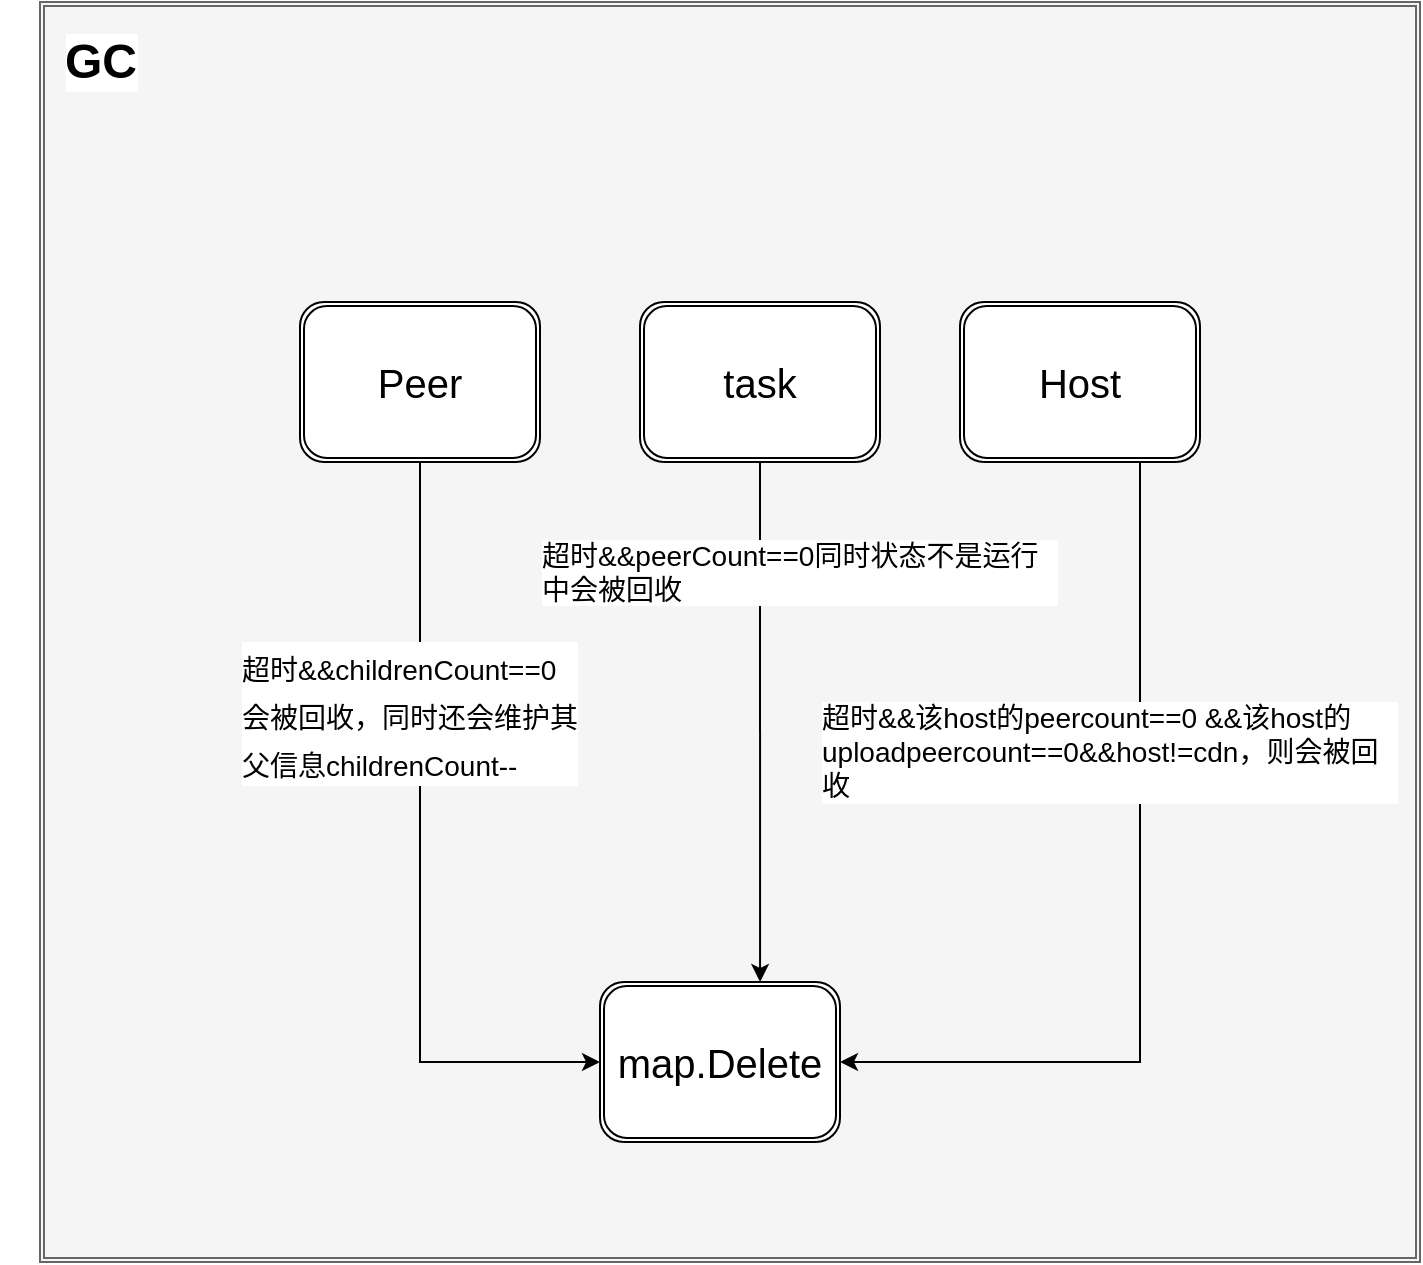 <mxfile version="20.1.3" type="github">
  <diagram id="Mv_iFAbrvYUVFCfJH98E" name="第 1 页">
    <mxGraphModel dx="1426" dy="825" grid="1" gridSize="10" guides="1" tooltips="1" connect="1" arrows="1" fold="1" page="1" pageScale="1" pageWidth="827" pageHeight="1169" math="0" shadow="0">
      <root>
        <mxCell id="0" />
        <mxCell id="1" parent="0" />
        <mxCell id="hxdUNT8O2eYTcMTj0ED9-1" value="" style="shape=ext;double=1;rounded=0;whiteSpace=wrap;html=1;labelBackgroundColor=#FFFFFF;fontFamily=Helvetica;fontSize=14;fontColor=#333333;fillColor=#f5f5f5;strokeColor=#666666;" vertex="1" parent="1">
          <mxGeometry x="70" y="100" width="690" height="630" as="geometry" />
        </mxCell>
        <mxCell id="hxdUNT8O2eYTcMTj0ED9-2" value="GC" style="text;strokeColor=none;fillColor=none;html=1;fontSize=24;fontStyle=1;verticalAlign=middle;align=center;labelBackgroundColor=#FFFFFF;fontFamily=Helvetica;fontColor=#000000;" vertex="1" parent="1">
          <mxGeometry x="50" y="110" width="100" height="40" as="geometry" />
        </mxCell>
        <mxCell id="hxdUNT8O2eYTcMTj0ED9-9" style="edgeStyle=orthogonalEdgeStyle;rounded=0;orthogonalLoop=1;jettySize=auto;html=1;exitX=0.5;exitY=1;exitDx=0;exitDy=0;entryX=0;entryY=0.5;entryDx=0;entryDy=0;fontFamily=Helvetica;fontSize=20;fontColor=#000000;" edge="1" parent="1" source="hxdUNT8O2eYTcMTj0ED9-3" target="hxdUNT8O2eYTcMTj0ED9-8">
          <mxGeometry relative="1" as="geometry" />
        </mxCell>
        <mxCell id="hxdUNT8O2eYTcMTj0ED9-3" value="&lt;font style=&quot;font-size: 20px;&quot;&gt;Peer&lt;/font&gt;" style="shape=ext;double=1;rounded=1;whiteSpace=wrap;html=1;labelBackgroundColor=#FFFFFF;fontFamily=Helvetica;fontSize=14;fontColor=#000000;" vertex="1" parent="1">
          <mxGeometry x="200" y="250" width="120" height="80" as="geometry" />
        </mxCell>
        <mxCell id="hxdUNT8O2eYTcMTj0ED9-11" style="edgeStyle=orthogonalEdgeStyle;rounded=0;orthogonalLoop=1;jettySize=auto;html=1;exitX=0.5;exitY=1;exitDx=0;exitDy=0;entryX=0.667;entryY=0;entryDx=0;entryDy=0;entryPerimeter=0;fontFamily=Helvetica;fontSize=14;fontColor=#000000;" edge="1" parent="1" source="hxdUNT8O2eYTcMTj0ED9-4" target="hxdUNT8O2eYTcMTj0ED9-8">
          <mxGeometry relative="1" as="geometry" />
        </mxCell>
        <mxCell id="hxdUNT8O2eYTcMTj0ED9-4" value="&lt;font style=&quot;font-size: 20px;&quot;&gt;task&lt;/font&gt;" style="shape=ext;double=1;rounded=1;whiteSpace=wrap;html=1;labelBackgroundColor=#FFFFFF;fontFamily=Helvetica;fontSize=14;fontColor=#000000;" vertex="1" parent="1">
          <mxGeometry x="370" y="250" width="120" height="80" as="geometry" />
        </mxCell>
        <mxCell id="hxdUNT8O2eYTcMTj0ED9-16" style="edgeStyle=orthogonalEdgeStyle;rounded=0;orthogonalLoop=1;jettySize=auto;html=1;exitX=0.75;exitY=1;exitDx=0;exitDy=0;entryX=1;entryY=0.5;entryDx=0;entryDy=0;fontFamily=Helvetica;fontSize=14;fontColor=#000000;" edge="1" parent="1" source="hxdUNT8O2eYTcMTj0ED9-5" target="hxdUNT8O2eYTcMTj0ED9-8">
          <mxGeometry relative="1" as="geometry" />
        </mxCell>
        <mxCell id="hxdUNT8O2eYTcMTj0ED9-5" value="&lt;font style=&quot;font-size: 20px;&quot;&gt;Host&lt;/font&gt;" style="shape=ext;double=1;rounded=1;whiteSpace=wrap;html=1;labelBackgroundColor=#FFFFFF;fontFamily=Helvetica;fontSize=14;fontColor=#000000;" vertex="1" parent="1">
          <mxGeometry x="530" y="250" width="120" height="80" as="geometry" />
        </mxCell>
        <mxCell id="hxdUNT8O2eYTcMTj0ED9-8" value="map.Delete" style="shape=ext;double=1;rounded=1;whiteSpace=wrap;html=1;labelBackgroundColor=#FFFFFF;fontFamily=Helvetica;fontSize=20;fontColor=#000000;" vertex="1" parent="1">
          <mxGeometry x="350" y="590" width="120" height="80" as="geometry" />
        </mxCell>
        <mxCell id="hxdUNT8O2eYTcMTj0ED9-10" value="&lt;div style=&quot;text-align: start;&quot; class=&quot;lake-content&quot;&gt;&lt;span class=&quot;ne-text&quot;&gt;&lt;font style=&quot;font-size: 14px;&quot;&gt;超时&amp;amp;&amp;amp;childrenCount==0会被回收，同时还会维护其父信息childrenCount--&lt;/font&gt;&lt;/span&gt;&lt;/div&gt;" style="text;html=1;strokeColor=none;fillColor=none;align=center;verticalAlign=middle;whiteSpace=wrap;rounded=0;labelBackgroundColor=#FFFFFF;fontFamily=Helvetica;fontSize=20;fontColor=#000000;" vertex="1" parent="1">
          <mxGeometry x="170" y="440" width="170" height="30" as="geometry" />
        </mxCell>
        <mxCell id="hxdUNT8O2eYTcMTj0ED9-14" value="&lt;div style=&quot;text-align: start;&quot; class=&quot;lake-content&quot;&gt;&lt;span class=&quot;ne-text&quot;&gt;超时&amp;amp;&amp;amp;peerCount==0同时状态不是运行中会被回收&lt;/span&gt;&lt;/div&gt;" style="text;html=1;strokeColor=none;fillColor=none;align=center;verticalAlign=middle;whiteSpace=wrap;rounded=0;labelBackgroundColor=#FFFFFF;fontFamily=Helvetica;fontSize=14;fontColor=#000000;" vertex="1" parent="1">
          <mxGeometry x="320" y="370" width="260" height="30" as="geometry" />
        </mxCell>
        <mxCell id="hxdUNT8O2eYTcMTj0ED9-17" value="&lt;div style=&quot;text-align: start;&quot; class=&quot;lake-content&quot;&gt;&lt;span class=&quot;ne-text&quot;&gt;超时&amp;amp;&amp;amp;该host的peercount==0 &amp;amp;&amp;amp;该host的uploadpeercount==0&amp;amp;&amp;amp;host!=cdn，则会被回收&lt;/span&gt;&lt;/div&gt;" style="text;html=1;strokeColor=none;fillColor=none;align=center;verticalAlign=middle;whiteSpace=wrap;rounded=0;labelBackgroundColor=#FFFFFF;fontFamily=Helvetica;fontSize=14;fontColor=#000000;" vertex="1" parent="1">
          <mxGeometry x="460" y="460" width="290" height="30" as="geometry" />
        </mxCell>
      </root>
    </mxGraphModel>
  </diagram>
</mxfile>
